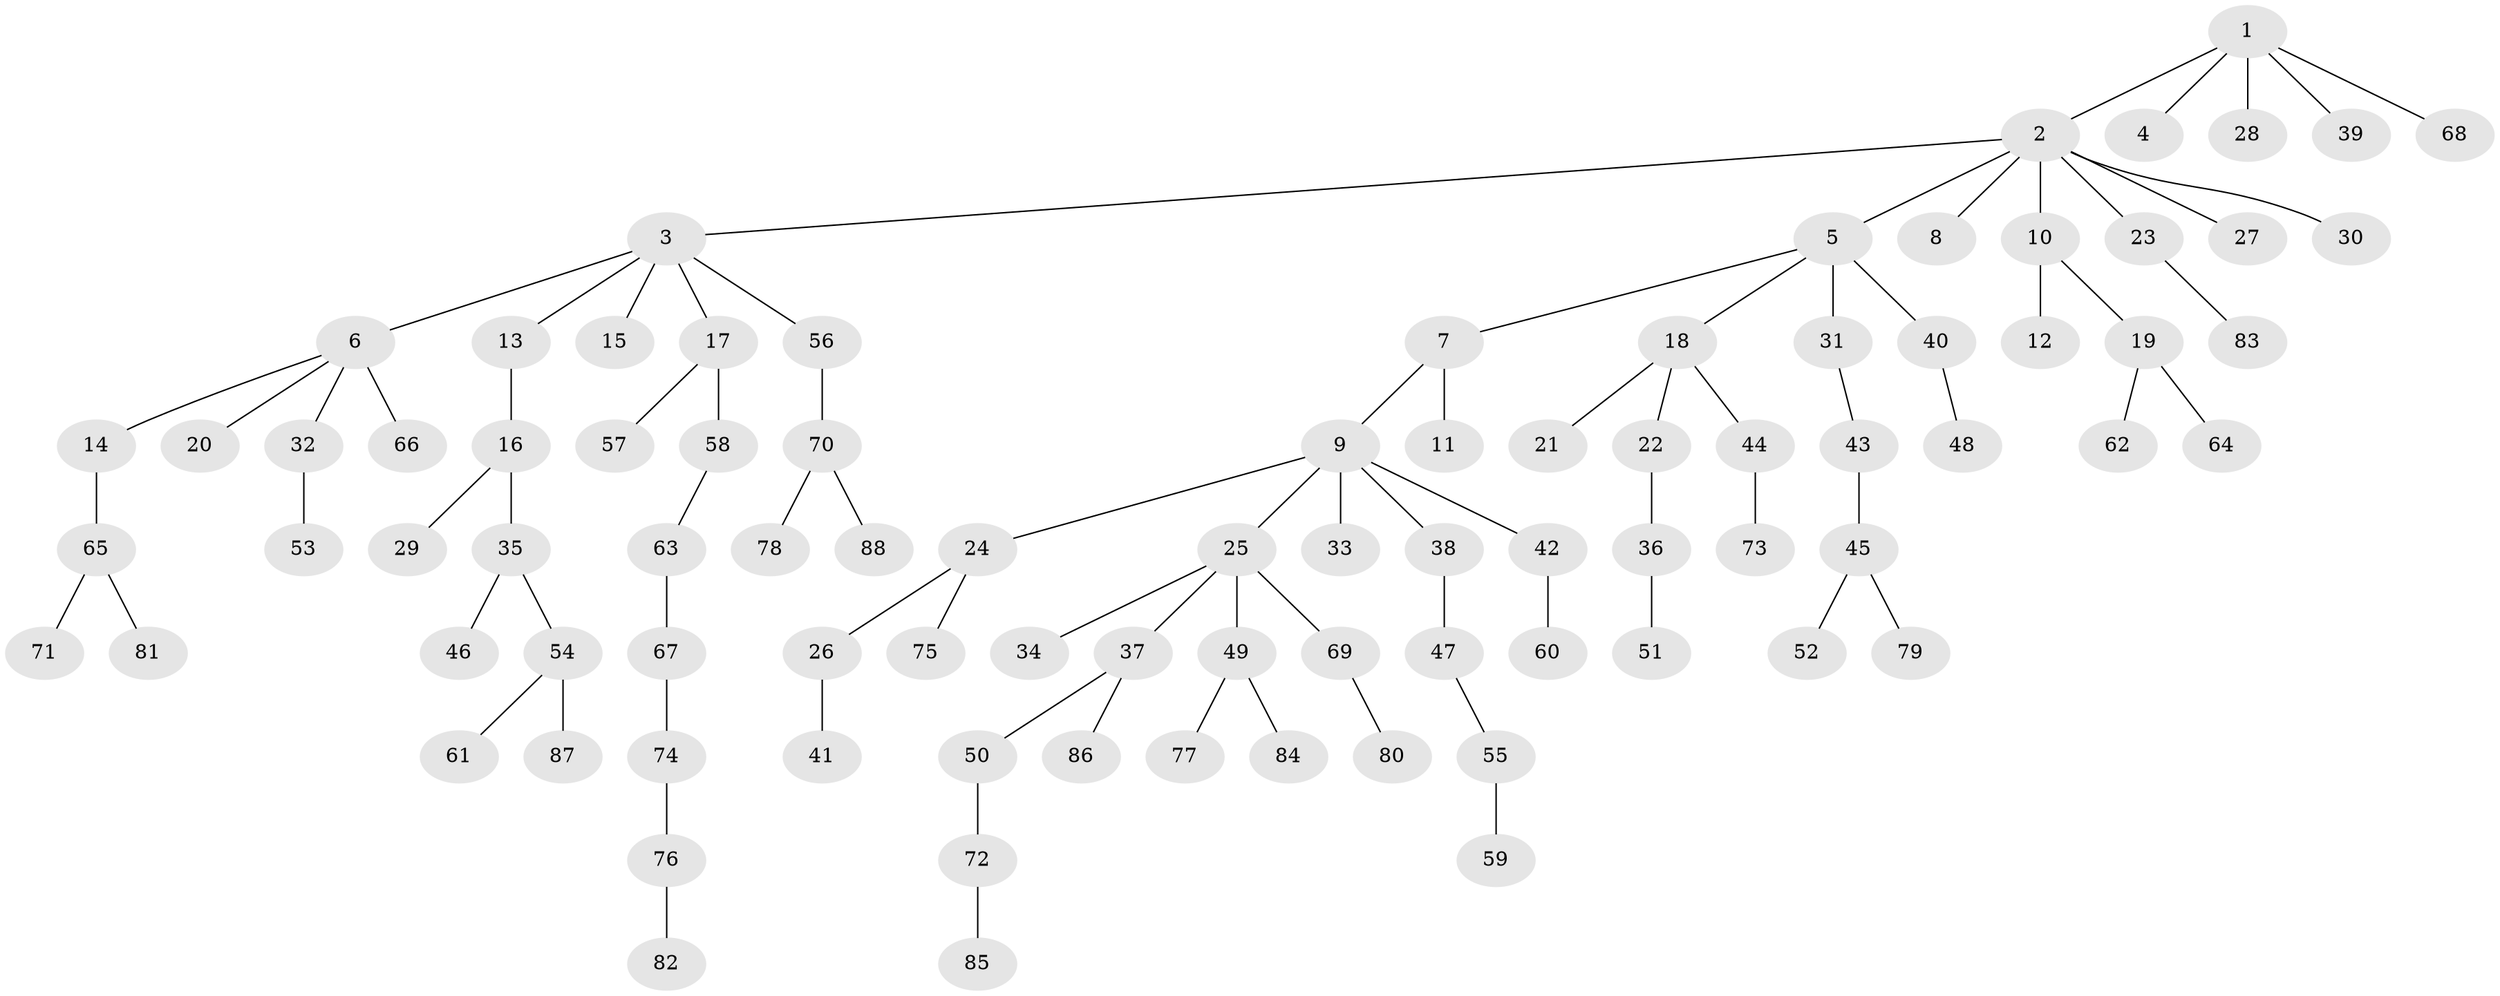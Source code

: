 // original degree distribution, {6: 0.0136986301369863, 9: 0.00684931506849315, 7: 0.0136986301369863, 2: 0.2945205479452055, 5: 0.0136986301369863, 4: 0.07534246575342465, 3: 0.10273972602739725, 1: 0.4794520547945205}
// Generated by graph-tools (version 1.1) at 2025/51/03/04/25 22:51:25]
// undirected, 88 vertices, 87 edges
graph export_dot {
  node [color=gray90,style=filled];
  1;
  2;
  3;
  4;
  5;
  6;
  7;
  8;
  9;
  10;
  11;
  12;
  13;
  14;
  15;
  16;
  17;
  18;
  19;
  20;
  21;
  22;
  23;
  24;
  25;
  26;
  27;
  28;
  29;
  30;
  31;
  32;
  33;
  34;
  35;
  36;
  37;
  38;
  39;
  40;
  41;
  42;
  43;
  44;
  45;
  46;
  47;
  48;
  49;
  50;
  51;
  52;
  53;
  54;
  55;
  56;
  57;
  58;
  59;
  60;
  61;
  62;
  63;
  64;
  65;
  66;
  67;
  68;
  69;
  70;
  71;
  72;
  73;
  74;
  75;
  76;
  77;
  78;
  79;
  80;
  81;
  82;
  83;
  84;
  85;
  86;
  87;
  88;
  1 -- 2 [weight=1.0];
  1 -- 4 [weight=1.0];
  1 -- 28 [weight=1.0];
  1 -- 39 [weight=1.0];
  1 -- 68 [weight=1.0];
  2 -- 3 [weight=1.0];
  2 -- 5 [weight=1.0];
  2 -- 8 [weight=1.0];
  2 -- 10 [weight=1.0];
  2 -- 23 [weight=1.0];
  2 -- 27 [weight=1.0];
  2 -- 30 [weight=1.0];
  3 -- 6 [weight=1.0];
  3 -- 13 [weight=1.0];
  3 -- 15 [weight=1.0];
  3 -- 17 [weight=1.0];
  3 -- 56 [weight=1.0];
  5 -- 7 [weight=1.0];
  5 -- 18 [weight=1.0];
  5 -- 31 [weight=1.0];
  5 -- 40 [weight=1.0];
  6 -- 14 [weight=1.0];
  6 -- 20 [weight=1.0];
  6 -- 32 [weight=1.0];
  6 -- 66 [weight=2.0];
  7 -- 9 [weight=1.0];
  7 -- 11 [weight=1.0];
  9 -- 24 [weight=1.0];
  9 -- 25 [weight=1.0];
  9 -- 33 [weight=1.0];
  9 -- 38 [weight=1.0];
  9 -- 42 [weight=1.0];
  10 -- 12 [weight=1.0];
  10 -- 19 [weight=1.0];
  13 -- 16 [weight=1.0];
  14 -- 65 [weight=1.0];
  16 -- 29 [weight=1.0];
  16 -- 35 [weight=1.0];
  17 -- 57 [weight=1.0];
  17 -- 58 [weight=1.0];
  18 -- 21 [weight=1.0];
  18 -- 22 [weight=1.0];
  18 -- 44 [weight=1.0];
  19 -- 62 [weight=1.0];
  19 -- 64 [weight=1.0];
  22 -- 36 [weight=1.0];
  23 -- 83 [weight=1.0];
  24 -- 26 [weight=1.0];
  24 -- 75 [weight=1.0];
  25 -- 34 [weight=1.0];
  25 -- 37 [weight=1.0];
  25 -- 49 [weight=1.0];
  25 -- 69 [weight=1.0];
  26 -- 41 [weight=1.0];
  31 -- 43 [weight=1.0];
  32 -- 53 [weight=2.0];
  35 -- 46 [weight=1.0];
  35 -- 54 [weight=1.0];
  36 -- 51 [weight=1.0];
  37 -- 50 [weight=1.0];
  37 -- 86 [weight=1.0];
  38 -- 47 [weight=1.0];
  40 -- 48 [weight=2.0];
  42 -- 60 [weight=1.0];
  43 -- 45 [weight=1.0];
  44 -- 73 [weight=1.0];
  45 -- 52 [weight=1.0];
  45 -- 79 [weight=1.0];
  47 -- 55 [weight=1.0];
  49 -- 77 [weight=1.0];
  49 -- 84 [weight=1.0];
  50 -- 72 [weight=1.0];
  54 -- 61 [weight=1.0];
  54 -- 87 [weight=1.0];
  55 -- 59 [weight=1.0];
  56 -- 70 [weight=1.0];
  58 -- 63 [weight=1.0];
  63 -- 67 [weight=1.0];
  65 -- 71 [weight=1.0];
  65 -- 81 [weight=1.0];
  67 -- 74 [weight=1.0];
  69 -- 80 [weight=1.0];
  70 -- 78 [weight=1.0];
  70 -- 88 [weight=1.0];
  72 -- 85 [weight=1.0];
  74 -- 76 [weight=1.0];
  76 -- 82 [weight=1.0];
}
